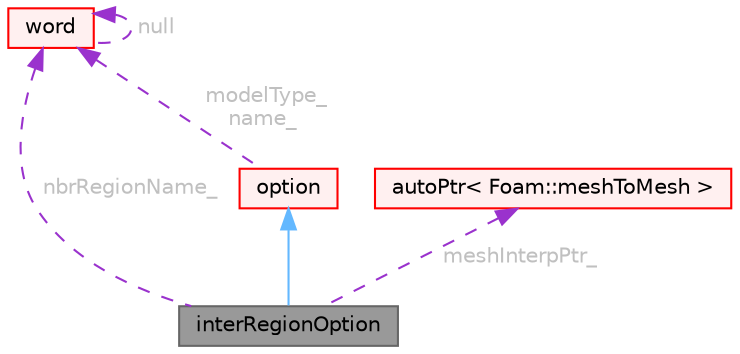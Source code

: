 digraph "interRegionOption"
{
 // LATEX_PDF_SIZE
  bgcolor="transparent";
  edge [fontname=Helvetica,fontsize=10,labelfontname=Helvetica,labelfontsize=10];
  node [fontname=Helvetica,fontsize=10,shape=box,height=0.2,width=0.4];
  Node1 [id="Node000001",label="interRegionOption",height=0.2,width=0.4,color="gray40", fillcolor="grey60", style="filled", fontcolor="black",tooltip="Intermediate class for handling inter-region exchanges."];
  Node2 -> Node1 [id="edge1_Node000001_Node000002",dir="back",color="steelblue1",style="solid",tooltip=" "];
  Node2 [id="Node000002",label="option",height=0.2,width=0.4,color="red", fillcolor="#FFF0F0", style="filled",URL="$classFoam_1_1fv_1_1option.html",tooltip="Base abstract class for handling finite volume options (i.e. fvOption)."];
  Node3 -> Node2 [id="edge2_Node000002_Node000003",dir="back",color="darkorchid3",style="dashed",tooltip=" ",label=" modelType_\nname_",fontcolor="grey" ];
  Node3 [id="Node000003",label="word",height=0.2,width=0.4,color="red", fillcolor="#FFF0F0", style="filled",URL="$classFoam_1_1word.html",tooltip="A class for handling words, derived from Foam::string."];
  Node3 -> Node3 [id="edge3_Node000003_Node000003",dir="back",color="darkorchid3",style="dashed",tooltip=" ",label=" null",fontcolor="grey" ];
  Node3 -> Node1 [id="edge4_Node000001_Node000003",dir="back",color="darkorchid3",style="dashed",tooltip=" ",label=" nbrRegionName_",fontcolor="grey" ];
  Node59 -> Node1 [id="edge5_Node000001_Node000059",dir="back",color="darkorchid3",style="dashed",tooltip=" ",label=" meshInterpPtr_",fontcolor="grey" ];
  Node59 [id="Node000059",label="autoPtr\< Foam::meshToMesh \>",height=0.2,width=0.4,color="red", fillcolor="#FFF0F0", style="filled",URL="$classFoam_1_1autoPtr.html",tooltip=" "];
}
